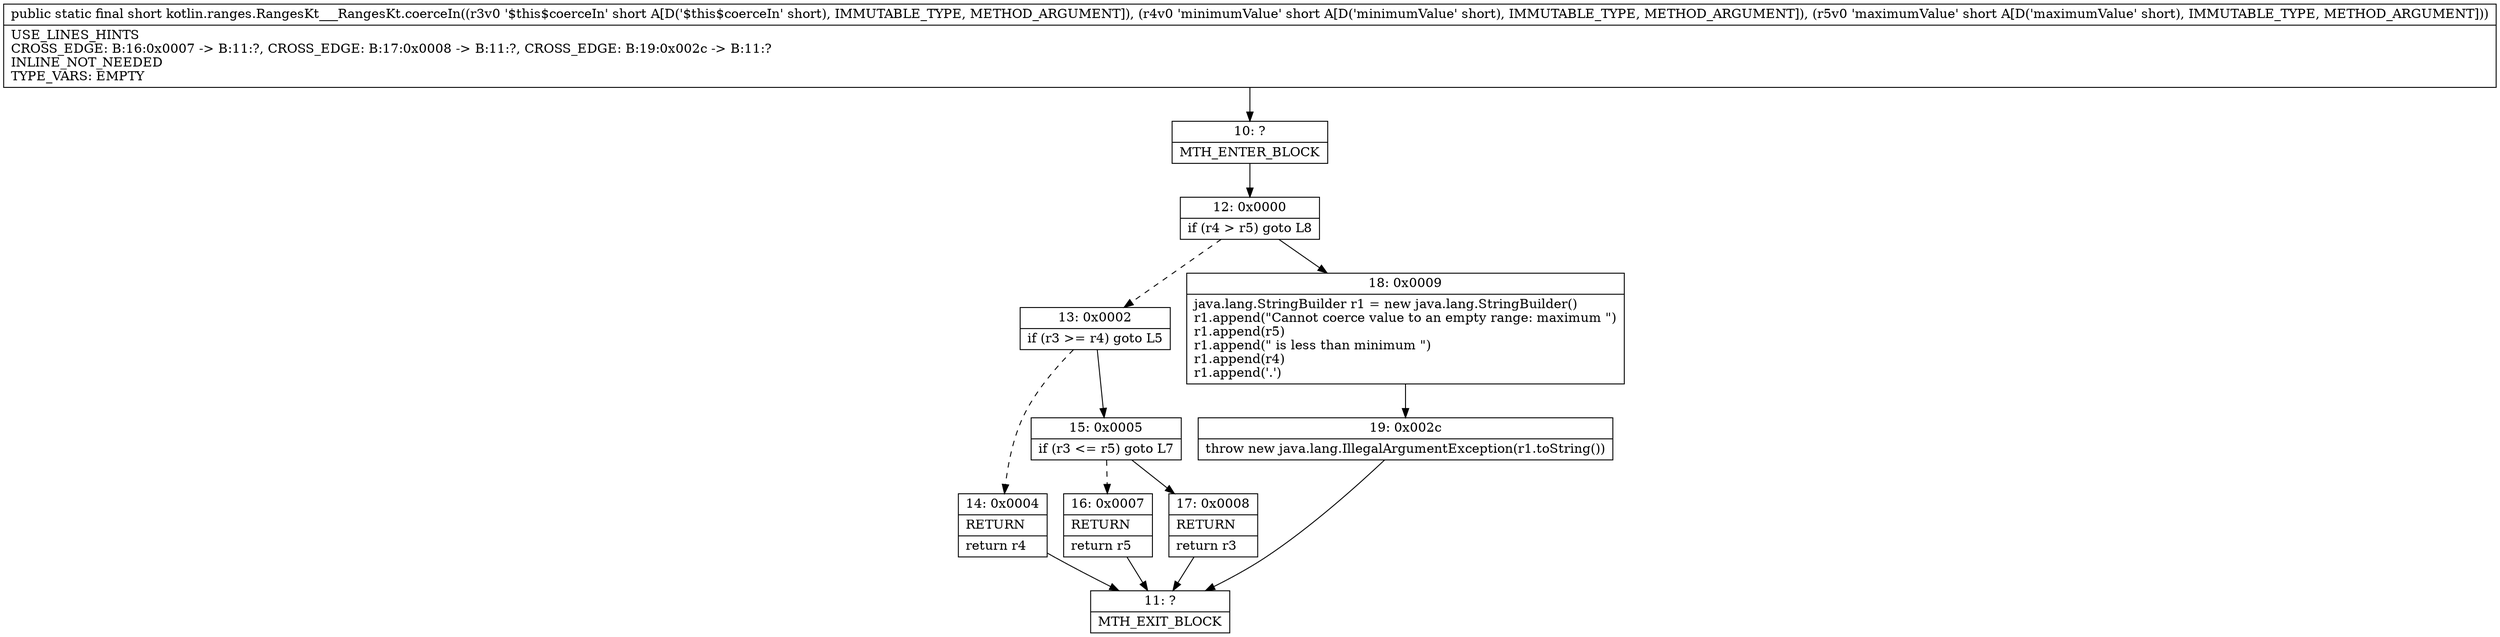 digraph "CFG forkotlin.ranges.RangesKt___RangesKt.coerceIn(SSS)S" {
Node_10 [shape=record,label="{10\:\ ?|MTH_ENTER_BLOCK\l}"];
Node_12 [shape=record,label="{12\:\ 0x0000|if (r4 \> r5) goto L8\l}"];
Node_13 [shape=record,label="{13\:\ 0x0002|if (r3 \>= r4) goto L5\l}"];
Node_14 [shape=record,label="{14\:\ 0x0004|RETURN\l|return r4\l}"];
Node_11 [shape=record,label="{11\:\ ?|MTH_EXIT_BLOCK\l}"];
Node_15 [shape=record,label="{15\:\ 0x0005|if (r3 \<= r5) goto L7\l}"];
Node_16 [shape=record,label="{16\:\ 0x0007|RETURN\l|return r5\l}"];
Node_17 [shape=record,label="{17\:\ 0x0008|RETURN\l|return r3\l}"];
Node_18 [shape=record,label="{18\:\ 0x0009|java.lang.StringBuilder r1 = new java.lang.StringBuilder()\lr1.append(\"Cannot coerce value to an empty range: maximum \")\lr1.append(r5)\lr1.append(\" is less than minimum \")\lr1.append(r4)\lr1.append('.')\l}"];
Node_19 [shape=record,label="{19\:\ 0x002c|throw new java.lang.IllegalArgumentException(r1.toString())\l}"];
MethodNode[shape=record,label="{public static final short kotlin.ranges.RangesKt___RangesKt.coerceIn((r3v0 '$this$coerceIn' short A[D('$this$coerceIn' short), IMMUTABLE_TYPE, METHOD_ARGUMENT]), (r4v0 'minimumValue' short A[D('minimumValue' short), IMMUTABLE_TYPE, METHOD_ARGUMENT]), (r5v0 'maximumValue' short A[D('maximumValue' short), IMMUTABLE_TYPE, METHOD_ARGUMENT]))  | USE_LINES_HINTS\lCROSS_EDGE: B:16:0x0007 \-\> B:11:?, CROSS_EDGE: B:17:0x0008 \-\> B:11:?, CROSS_EDGE: B:19:0x002c \-\> B:11:?\lINLINE_NOT_NEEDED\lTYPE_VARS: EMPTY\l}"];
MethodNode -> Node_10;Node_10 -> Node_12;
Node_12 -> Node_13[style=dashed];
Node_12 -> Node_18;
Node_13 -> Node_14[style=dashed];
Node_13 -> Node_15;
Node_14 -> Node_11;
Node_15 -> Node_16[style=dashed];
Node_15 -> Node_17;
Node_16 -> Node_11;
Node_17 -> Node_11;
Node_18 -> Node_19;
Node_19 -> Node_11;
}

